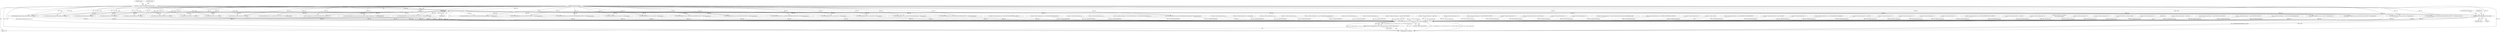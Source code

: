 digraph "0_VeraCrypt_f30f9339c9a0b9bbcc6f5ad38804af39db1f479e@API" {
"1002773" [label="(Call,ReopenBootVolumeHeader (Irp, irpSp))"];
"1000125" [label="(Call,IoGetCurrentIrpStackLocation (Irp))"];
"1000120" [label="(MethodParameterIn,PIRP Irp)"];
"1000123" [label="(Call,irpSp = IoGetCurrentIrpStackLocation (Irp))"];
"1003113" [label="(Call,TCCompleteIrp (Irp, Irp->IoStatus.Status, Irp->IoStatus.Information))"];
"1003112" [label="(Return,return TCCompleteIrp (Irp, Irp->IoStatus.Status, Irp->IoStatus.Information);)"];
"1002713" [label="(Call,StartBootEncryptionSetup (DeviceObject, Irp, irpSp))"];
"1001650" [label="(Call,Irp->IoStatus.Information = sizeof (VOLUME_PROPERTIES_STRUCT))"];
"1002005" [label="(Call,Irp->IoStatus.Information = sizeof (DISK_GEOMETRY_STRUCT))"];
"1002304" [label="(Call,Irp->IoStatus.Information = 0)"];
"1003113" [label="(Call,TCCompleteIrp (Irp, Irp->IoStatus.Status, Irp->IoStatus.Information))"];
"1002245" [label="(Call,Irp->IoStatus.Information = 0)"];
"1001384" [label="(Call,ValidateIOBufferSize (Irp, sizeof (VOLUME_PROPERTIES_STRUCT), ValidateInputOutput))"];
"1000708" [label="(Call,Irp->IoStatus.Information = NT_SUCCESS (ntStatus) ? sizeof (OPEN_TEST_STRUCT) : 0)"];
"1002775" [label="(Identifier,irpSp)"];
"1002733" [label="(Call,Irp->IoStatus.Information = 0)"];
"1000159" [label="(Call,Irp->IoStatus.Information = sizeof (LONG))"];
"1001051" [label="(Call,Irp->IoStatus.Information = 0)"];
"1002488" [label="(Call,Irp->IoStatus.Information = 0)"];
"1002339" [label="(Call,Irp->IoStatus.Information = sizeof (ProbeRealDriveSizeRequest))"];
"1000213" [label="(Call,ValidateIOBufferSize (Irp, sizeof (int), ValidateOutput))"];
"1000120" [label="(MethodParameterIn,PIRP Irp)"];
"1001097" [label="(Call,Irp->IoStatus.Information = 0)"];
"1003061" [label="(Call,Irp->IoStatus.Information = 0)"];
"1000121" [label="(Block,)"];
"1002512" [label="(Call,Irp->IoStatus.Information = sizeof (MOUNT_STRUCT))"];
"1000256" [label="(Call,Irp->IoStatus.Information = sizeof (int))"];
"1002835" [label="(Call,Irp->IoStatus.Information = 0)"];
"1002789" [label="(Call,ValidateIOBufferSize (Irp, sizeof (int), ValidateOutput))"];
"1002831" [label="(Call,StartDecoySystemWipe (DeviceObject, Irp, irpSp))"];
"1003112" [label="(Return,return TCCompleteIrp (Irp, Irp->IoStatus.Status, Irp->IoStatus.Information);)"];
"1002778" [label="(Call,GetBootLoaderFingerprint (Irp, irpSp))"];
"1002647" [label="(Call,Irp->IoStatus.Information = sizeof (UNMOUNT_STRUCT))"];
"1001957" [label="(Call,ValidateIOBufferSize (Irp, sizeof (DISK_GEOMETRY_STRUCT), ValidateInputOutput))"];
"1002890" [label="(Call,Irp->IoStatus.Information = 0)"];
"1002768" [label="(Call,GetBootLoaderVersion (Irp, irpSp))"];
"1002773" [label="(Call,ReopenBootVolumeHeader (Irp, irpSp))"];
"1000979" [label="(Call,Irp->IoStatus.Information = sizeof (*request))"];
"1002851" [label="(Call,Irp->IoStatus.Information = 0)"];
"1002595" [label="(Call,ValidateIOBufferSize (Irp, sizeof (UNMOUNT_STRUCT), ValidateInputOutput))"];
"1002867" [label="(Call,Irp->IoStatus.Information = 0)"];
"1001718" [label="(Call,ValidateIOBufferSize (Irp, sizeof (DISK_PARTITION_INFO_STRUCT), ValidateInputOutput))"];
"1001368" [label="(Call,Irp->IoStatus.Information = irpSp->Parameters.DeviceIoControl.OutputBufferLength)"];
"1001331" [label="(Call,ValidateIOBufferSize (Irp, sizeof (uint32), ValidateOutput))"];
"1000123" [label="(Call,irpSp = IoGetCurrentIrpStackLocation (Irp))"];
"1002221" [label="(Call,Irp->IoStatus.Information = sizeof (DISK_GEOMETRY_EX_STRUCT))"];
"1000140" [label="(Call,ValidateIOBufferSize (Irp, sizeof (LONG), ValidateOutput))"];
"1002360" [label="(Call,Irp->IoStatus.Information = 0)"];
"1003115" [label="(Call,Irp->IoStatus.Status)"];
"1002998" [label="(Call,ValidateIOBufferSize (Irp, sizeof (GetSystemDriveDumpConfigRequest), ValidateOutput))"];
"1002900" [label="(Call,ValidateIOBufferSize (Irp, sizeof (GetWarningFlagsRequest), ValidateOutput))"];
"1001661" [label="(Call,ValidateIOBufferSize (Irp, sizeof (RESOLVE_SYMLINK_STRUCT), ValidateInputOutput))"];
"1001700" [label="(Call,Irp->IoStatus.Information = sizeof (RESOLVE_SYMLINK_STRUCT))"];
"1003043" [label="(Call,Irp->IoStatus.Information = sizeof (*request))"];
"1002255" [label="(Call,ValidateIOBufferSize (Irp, sizeof (ProbeRealDriveSizeRequest), ValidateInputOutput))"];
"1000124" [label="(Identifier,irpSp)"];
"1000136" [label="(Block,)"];
"1000177" [label="(Call,ValidateIOBufferSize (Irp, sizeof (int), ValidateOutput))"];
"1000997" [label="(Call,Irp->IoStatus.Information = 0)"];
"1002381" [label="(Call,Irp->IoStatus.Information = sizeof (ProbeRealDriveSizeRequest))"];
"1002876" [label="(Call,GetDecoySystemWipeStatus (Irp, irpSp))"];
"1000195" [label="(Call,Irp->IoStatus.Information = sizeof (int))"];
"1003071" [label="(Call,TCCompleteIrp (Irp, STATUS_INVALID_DEVICE_REQUEST, 0))"];
"1001107" [label="(Call,ValidateIOBufferSize (Irp, sizeof (MOUNT_LIST_STRUCT), ValidateOutput))"];
"1002783" [label="(Call,GetBootEncryptionAlgorithmName (Irp, irpSp))"];
"1001414" [label="(Call,Irp->IoStatus.Information = 0)"];
"1002747" [label="(Call,Irp->IoStatus.Information = 0)"];
"1000274" [label="(Call,ValidateIOBufferSize (Irp, sizeof (int), ValidateOutput))"];
"1001032" [label="(Call,Irp->IoStatus.Information = 0)"];
"1002987" [label="(Call,Irp->IoStatus.Information = 0)"];
"1002776" [label="(ControlStructure,break;)"];
"1001939" [label="(Call,Irp->IoStatus.Information = sizeof (DISK_PARTITION_INFO_STRUCT))"];
"1002808" [label="(Call,Irp->IoStatus.Information = sizeof (int))"];
"1002023" [label="(Call,ValidateIOBufferSize (Irp, sizeof (DISK_GEOMETRY_EX_STRUCT), ValidateInputOutput))"];
"1002970" [label="(Call,Irp->IoStatus.Information = 0)"];
"1003105" [label="(Call,Dump (\"IOCTL error 0x%08x\n\", Irp->IoStatus.Status))"];
"1002742" [label="(Call,GetBootEncryptionStatus (Irp, irpSp))"];
"1001071" [label="(Call,Irp->IoStatus.Information = 0)"];
"1002717" [label="(Call,Irp->IoStatus.Information = 0)"];
"1003077" [label="(Call,NT_SUCCESS (Irp->IoStatus.Status))"];
"1002665" [label="(Call,ValidateIOBufferSize (Irp, sizeof (UNMOUNT_STRUCT), ValidateInputOutput))"];
"1000126" [label="(Identifier,Irp)"];
"1003125" [label="(MethodReturn,NTSTATUS)"];
"1002887" [label="(Call,WriteBootDriveSector (Irp, irpSp))"];
"1001015" [label="(Call,Irp->IoStatus.Information = 0)"];
"1002774" [label="(Identifier,Irp)"];
"1000125" [label="(Call,IoGetCurrentIrpStackLocation (Irp))"];
"1003120" [label="(Call,Irp->IoStatus.Information)"];
"1000132" [label="(Identifier,irpSp)"];
"1000748" [label="(Call,ValidateIOBufferSize (Irp, sizeof (GetSystemDriveConfigurationRequest), ValidateInputOutput))"];
"1003114" [label="(Identifier,Irp)"];
"1000328" [label="(Call,Irp->IoStatus.Information = sizeof (int))"];
"1001320" [label="(Call,Irp->IoStatus.Information = sizeof (MOUNT_LIST_STRUCT))"];
"1000367" [label="(Call,ValidateIOBufferSize (Irp, sizeof (OPEN_TEST_STRUCT), ValidateInputOutput))"];
"1002690" [label="(Call,Irp->IoStatus.Information = sizeof (UNMOUNT_STRUCT))"];
"1002399" [label="(Call,ValidateIOBufferSize (Irp, sizeof (MOUNT_STRUCT), ValidateInputOutput))"];
"1002932" [label="(Call,Irp->IoStatus.Information = sizeof (GetWarningFlagsRequest))"];
"1002763" [label="(Call,GetBootDriveVolumeProperties (Irp, irpSp))"];
"1002773" -> "1000136"  [label="AST: "];
"1002773" -> "1002775"  [label="CFG: "];
"1002774" -> "1002773"  [label="AST: "];
"1002775" -> "1002773"  [label="AST: "];
"1002776" -> "1002773"  [label="CFG: "];
"1002773" -> "1003125"  [label="DDG: ReopenBootVolumeHeader (Irp, irpSp)"];
"1002773" -> "1003125"  [label="DDG: irpSp"];
"1000125" -> "1002773"  [label="DDG: Irp"];
"1000120" -> "1002773"  [label="DDG: Irp"];
"1000123" -> "1002773"  [label="DDG: irpSp"];
"1002773" -> "1003113"  [label="DDG: Irp"];
"1000125" -> "1000123"  [label="AST: "];
"1000125" -> "1000126"  [label="CFG: "];
"1000126" -> "1000125"  [label="AST: "];
"1000123" -> "1000125"  [label="CFG: "];
"1000125" -> "1000123"  [label="DDG: Irp"];
"1000120" -> "1000125"  [label="DDG: Irp"];
"1000125" -> "1000140"  [label="DDG: Irp"];
"1000125" -> "1000177"  [label="DDG: Irp"];
"1000125" -> "1000213"  [label="DDG: Irp"];
"1000125" -> "1000274"  [label="DDG: Irp"];
"1000125" -> "1000367"  [label="DDG: Irp"];
"1000125" -> "1000748"  [label="DDG: Irp"];
"1000125" -> "1001107"  [label="DDG: Irp"];
"1000125" -> "1001331"  [label="DDG: Irp"];
"1000125" -> "1001384"  [label="DDG: Irp"];
"1000125" -> "1001661"  [label="DDG: Irp"];
"1000125" -> "1001718"  [label="DDG: Irp"];
"1000125" -> "1001957"  [label="DDG: Irp"];
"1000125" -> "1002023"  [label="DDG: Irp"];
"1000125" -> "1002255"  [label="DDG: Irp"];
"1000125" -> "1002399"  [label="DDG: Irp"];
"1000125" -> "1002595"  [label="DDG: Irp"];
"1000125" -> "1002665"  [label="DDG: Irp"];
"1000125" -> "1002713"  [label="DDG: Irp"];
"1000125" -> "1002742"  [label="DDG: Irp"];
"1000125" -> "1002763"  [label="DDG: Irp"];
"1000125" -> "1002768"  [label="DDG: Irp"];
"1000125" -> "1002778"  [label="DDG: Irp"];
"1000125" -> "1002783"  [label="DDG: Irp"];
"1000125" -> "1002789"  [label="DDG: Irp"];
"1000125" -> "1002831"  [label="DDG: Irp"];
"1000125" -> "1002876"  [label="DDG: Irp"];
"1000125" -> "1002887"  [label="DDG: Irp"];
"1000125" -> "1002900"  [label="DDG: Irp"];
"1000125" -> "1002998"  [label="DDG: Irp"];
"1000125" -> "1003071"  [label="DDG: Irp"];
"1000125" -> "1003113"  [label="DDG: Irp"];
"1000120" -> "1000117"  [label="AST: "];
"1000120" -> "1003125"  [label="DDG: Irp"];
"1000120" -> "1000140"  [label="DDG: Irp"];
"1000120" -> "1000177"  [label="DDG: Irp"];
"1000120" -> "1000213"  [label="DDG: Irp"];
"1000120" -> "1000274"  [label="DDG: Irp"];
"1000120" -> "1000367"  [label="DDG: Irp"];
"1000120" -> "1000748"  [label="DDG: Irp"];
"1000120" -> "1001107"  [label="DDG: Irp"];
"1000120" -> "1001331"  [label="DDG: Irp"];
"1000120" -> "1001384"  [label="DDG: Irp"];
"1000120" -> "1001661"  [label="DDG: Irp"];
"1000120" -> "1001718"  [label="DDG: Irp"];
"1000120" -> "1001957"  [label="DDG: Irp"];
"1000120" -> "1002023"  [label="DDG: Irp"];
"1000120" -> "1002255"  [label="DDG: Irp"];
"1000120" -> "1002399"  [label="DDG: Irp"];
"1000120" -> "1002595"  [label="DDG: Irp"];
"1000120" -> "1002665"  [label="DDG: Irp"];
"1000120" -> "1002713"  [label="DDG: Irp"];
"1000120" -> "1002742"  [label="DDG: Irp"];
"1000120" -> "1002763"  [label="DDG: Irp"];
"1000120" -> "1002768"  [label="DDG: Irp"];
"1000120" -> "1002778"  [label="DDG: Irp"];
"1000120" -> "1002783"  [label="DDG: Irp"];
"1000120" -> "1002789"  [label="DDG: Irp"];
"1000120" -> "1002831"  [label="DDG: Irp"];
"1000120" -> "1002876"  [label="DDG: Irp"];
"1000120" -> "1002887"  [label="DDG: Irp"];
"1000120" -> "1002900"  [label="DDG: Irp"];
"1000120" -> "1002998"  [label="DDG: Irp"];
"1000120" -> "1003071"  [label="DDG: Irp"];
"1000120" -> "1003113"  [label="DDG: Irp"];
"1000123" -> "1000121"  [label="AST: "];
"1000124" -> "1000123"  [label="AST: "];
"1000132" -> "1000123"  [label="CFG: "];
"1000123" -> "1003125"  [label="DDG: IoGetCurrentIrpStackLocation (Irp)"];
"1000123" -> "1003125"  [label="DDG: irpSp"];
"1000123" -> "1002713"  [label="DDG: irpSp"];
"1000123" -> "1002742"  [label="DDG: irpSp"];
"1000123" -> "1002763"  [label="DDG: irpSp"];
"1000123" -> "1002768"  [label="DDG: irpSp"];
"1000123" -> "1002778"  [label="DDG: irpSp"];
"1000123" -> "1002783"  [label="DDG: irpSp"];
"1000123" -> "1002831"  [label="DDG: irpSp"];
"1000123" -> "1002876"  [label="DDG: irpSp"];
"1000123" -> "1002887"  [label="DDG: irpSp"];
"1003113" -> "1003112"  [label="AST: "];
"1003113" -> "1003120"  [label="CFG: "];
"1003114" -> "1003113"  [label="AST: "];
"1003115" -> "1003113"  [label="AST: "];
"1003120" -> "1003113"  [label="AST: "];
"1003112" -> "1003113"  [label="CFG: "];
"1003113" -> "1003125"  [label="DDG: Irp"];
"1003113" -> "1003125"  [label="DDG: TCCompleteIrp (Irp, Irp->IoStatus.Status, Irp->IoStatus.Information)"];
"1003113" -> "1003125"  [label="DDG: Irp->IoStatus.Information"];
"1003113" -> "1003125"  [label="DDG: Irp->IoStatus.Status"];
"1003113" -> "1003112"  [label="DDG: TCCompleteIrp (Irp, Irp->IoStatus.Status, Irp->IoStatus.Information)"];
"1000177" -> "1003113"  [label="DDG: Irp"];
"1002887" -> "1003113"  [label="DDG: Irp"];
"1000213" -> "1003113"  [label="DDG: Irp"];
"1000140" -> "1003113"  [label="DDG: Irp"];
"1002742" -> "1003113"  [label="DDG: Irp"];
"1002595" -> "1003113"  [label="DDG: Irp"];
"1002713" -> "1003113"  [label="DDG: Irp"];
"1002255" -> "1003113"  [label="DDG: Irp"];
"1002768" -> "1003113"  [label="DDG: Irp"];
"1002023" -> "1003113"  [label="DDG: Irp"];
"1000274" -> "1003113"  [label="DDG: Irp"];
"1001661" -> "1003113"  [label="DDG: Irp"];
"1002399" -> "1003113"  [label="DDG: Irp"];
"1002778" -> "1003113"  [label="DDG: Irp"];
"1002665" -> "1003113"  [label="DDG: Irp"];
"1001384" -> "1003113"  [label="DDG: Irp"];
"1001107" -> "1003113"  [label="DDG: Irp"];
"1001331" -> "1003113"  [label="DDG: Irp"];
"1002876" -> "1003113"  [label="DDG: Irp"];
"1001957" -> "1003113"  [label="DDG: Irp"];
"1002763" -> "1003113"  [label="DDG: Irp"];
"1002789" -> "1003113"  [label="DDG: Irp"];
"1000367" -> "1003113"  [label="DDG: Irp"];
"1002783" -> "1003113"  [label="DDG: Irp"];
"1001718" -> "1003113"  [label="DDG: Irp"];
"1002998" -> "1003113"  [label="DDG: Irp"];
"1002900" -> "1003113"  [label="DDG: Irp"];
"1000748" -> "1003113"  [label="DDG: Irp"];
"1002831" -> "1003113"  [label="DDG: Irp"];
"1003105" -> "1003113"  [label="DDG: Irp->IoStatus.Status"];
"1003077" -> "1003113"  [label="DDG: Irp->IoStatus.Status"];
"1000708" -> "1003113"  [label="DDG: Irp->IoStatus.Information"];
"1002245" -> "1003113"  [label="DDG: Irp->IoStatus.Information"];
"1002647" -> "1003113"  [label="DDG: Irp->IoStatus.Information"];
"1001650" -> "1003113"  [label="DDG: Irp->IoStatus.Information"];
"1001414" -> "1003113"  [label="DDG: Irp->IoStatus.Information"];
"1001015" -> "1003113"  [label="DDG: Irp->IoStatus.Information"];
"1001939" -> "1003113"  [label="DDG: Irp->IoStatus.Information"];
"1002690" -> "1003113"  [label="DDG: Irp->IoStatus.Information"];
"1002747" -> "1003113"  [label="DDG: Irp->IoStatus.Information"];
"1001071" -> "1003113"  [label="DDG: Irp->IoStatus.Information"];
"1000328" -> "1003113"  [label="DDG: Irp->IoStatus.Information"];
"1001032" -> "1003113"  [label="DDG: Irp->IoStatus.Information"];
"1002808" -> "1003113"  [label="DDG: Irp->IoStatus.Information"];
"1002360" -> "1003113"  [label="DDG: Irp->IoStatus.Information"];
"1002512" -> "1003113"  [label="DDG: Irp->IoStatus.Information"];
"1002867" -> "1003113"  [label="DDG: Irp->IoStatus.Information"];
"1003061" -> "1003113"  [label="DDG: Irp->IoStatus.Information"];
"1002381" -> "1003113"  [label="DDG: Irp->IoStatus.Information"];
"1000997" -> "1003113"  [label="DDG: Irp->IoStatus.Information"];
"1002221" -> "1003113"  [label="DDG: Irp->IoStatus.Information"];
"1002932" -> "1003113"  [label="DDG: Irp->IoStatus.Information"];
"1002987" -> "1003113"  [label="DDG: Irp->IoStatus.Information"];
"1000159" -> "1003113"  [label="DDG: Irp->IoStatus.Information"];
"1001097" -> "1003113"  [label="DDG: Irp->IoStatus.Information"];
"1001320" -> "1003113"  [label="DDG: Irp->IoStatus.Information"];
"1002339" -> "1003113"  [label="DDG: Irp->IoStatus.Information"];
"1002005" -> "1003113"  [label="DDG: Irp->IoStatus.Information"];
"1002970" -> "1003113"  [label="DDG: Irp->IoStatus.Information"];
"1000979" -> "1003113"  [label="DDG: Irp->IoStatus.Information"];
"1003043" -> "1003113"  [label="DDG: Irp->IoStatus.Information"];
"1001700" -> "1003113"  [label="DDG: Irp->IoStatus.Information"];
"1002304" -> "1003113"  [label="DDG: Irp->IoStatus.Information"];
"1002488" -> "1003113"  [label="DDG: Irp->IoStatus.Information"];
"1002733" -> "1003113"  [label="DDG: Irp->IoStatus.Information"];
"1000256" -> "1003113"  [label="DDG: Irp->IoStatus.Information"];
"1000195" -> "1003113"  [label="DDG: Irp->IoStatus.Information"];
"1002717" -> "1003113"  [label="DDG: Irp->IoStatus.Information"];
"1002835" -> "1003113"  [label="DDG: Irp->IoStatus.Information"];
"1001368" -> "1003113"  [label="DDG: Irp->IoStatus.Information"];
"1001051" -> "1003113"  [label="DDG: Irp->IoStatus.Information"];
"1002851" -> "1003113"  [label="DDG: Irp->IoStatus.Information"];
"1002890" -> "1003113"  [label="DDG: Irp->IoStatus.Information"];
"1003112" -> "1000121"  [label="AST: "];
"1003125" -> "1003112"  [label="CFG: "];
"1003112" -> "1003125"  [label="DDG: <RET>"];
}
